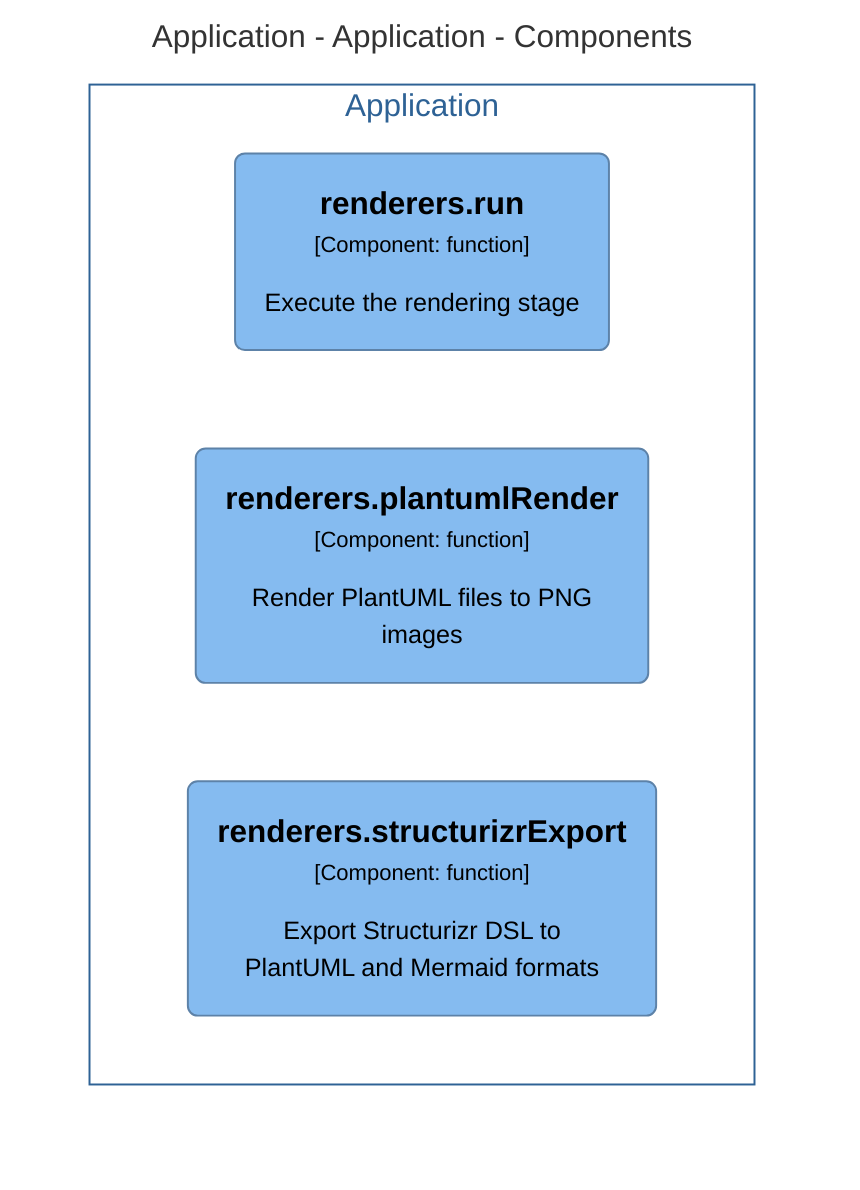 graph TB
  linkStyle default fill:#ffffff

  subgraph diagram ["Application - Application - Components"]
    style diagram fill:#ffffff,stroke:#ffffff

    subgraph 8 ["Application"]
      style 8 fill:#ffffff,stroke:#2e6295,color:#2e6295

      31("<div style='font-weight: bold'>renderers.run</div><div style='font-size: 70%; margin-top: 0px'>[Component: function]</div><div style='font-size: 80%; margin-top:10px'>Execute the rendering stage</div>")
      style 31 fill:#85bbf0,stroke:#5d82a8,color:#000000
      95("<div style='font-weight: bold'>renderers.plantumlRender</div><div style='font-size: 70%; margin-top: 0px'>[Component: function]</div><div style='font-size: 80%; margin-top:10px'>Render PlantUML files to PNG<br />images</div>")
      style 95 fill:#85bbf0,stroke:#5d82a8,color:#000000
      96("<div style='font-weight: bold'>renderers.structurizrExport</div><div style='font-size: 70%; margin-top: 0px'>[Component: function]</div><div style='font-size: 80%; margin-top:10px'>Export Structurizr DSL to<br />PlantUML and Mermaid formats</div>")
      style 96 fill:#85bbf0,stroke:#5d82a8,color:#000000
    end

  end